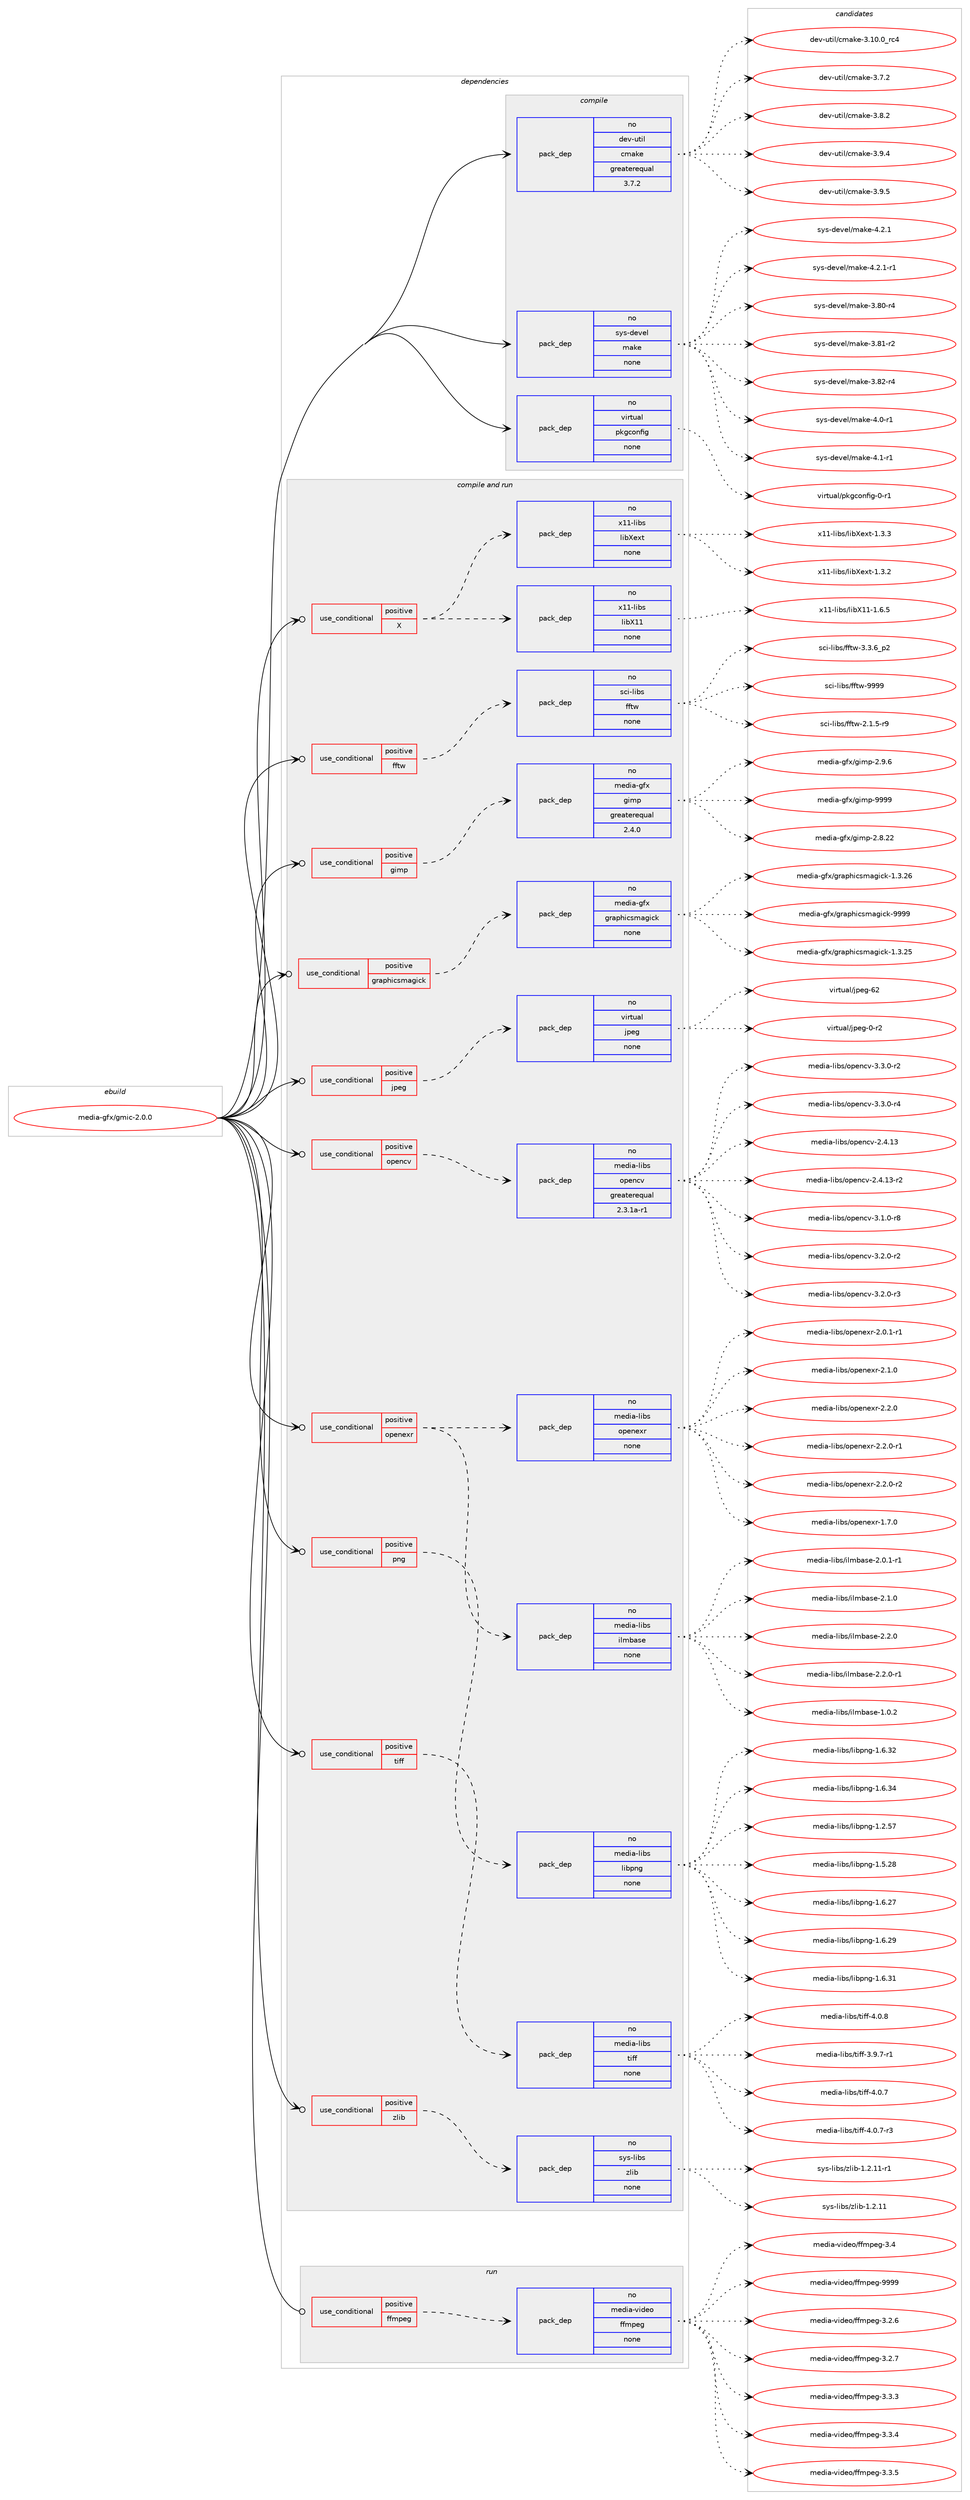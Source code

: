 digraph prolog {

# *************
# Graph options
# *************

newrank=true;
concentrate=true;
compound=true;
graph [rankdir=LR,fontname=Helvetica,fontsize=10,ranksep=1.5];#, ranksep=2.5, nodesep=0.2];
edge  [arrowhead=vee];
node  [fontname=Helvetica,fontsize=10];

# **********
# The ebuild
# **********

subgraph cluster_leftcol {
color=gray;
rank=same;
label=<<i>ebuild</i>>;
id [label="media-gfx/gmic-2.0.0", color=red, width=4, href="../media-gfx/gmic-2.0.0.svg"];
}

# ****************
# The dependencies
# ****************

subgraph cluster_midcol {
color=gray;
label=<<i>dependencies</i>>;
subgraph cluster_compile {
fillcolor="#eeeeee";
style=filled;
label=<<i>compile</i>>;
subgraph pack260733 {
dependency353600 [label=<<TABLE BORDER="0" CELLBORDER="1" CELLSPACING="0" CELLPADDING="4" WIDTH="220"><TR><TD ROWSPAN="6" CELLPADDING="30">pack_dep</TD></TR><TR><TD WIDTH="110">no</TD></TR><TR><TD>dev-util</TD></TR><TR><TD>cmake</TD></TR><TR><TD>greaterequal</TD></TR><TR><TD>3.7.2</TD></TR></TABLE>>, shape=none, color=blue];
}
id:e -> dependency353600:w [weight=20,style="solid",arrowhead="vee"];
subgraph pack260734 {
dependency353601 [label=<<TABLE BORDER="0" CELLBORDER="1" CELLSPACING="0" CELLPADDING="4" WIDTH="220"><TR><TD ROWSPAN="6" CELLPADDING="30">pack_dep</TD></TR><TR><TD WIDTH="110">no</TD></TR><TR><TD>sys-devel</TD></TR><TR><TD>make</TD></TR><TR><TD>none</TD></TR><TR><TD></TD></TR></TABLE>>, shape=none, color=blue];
}
id:e -> dependency353601:w [weight=20,style="solid",arrowhead="vee"];
subgraph pack260735 {
dependency353602 [label=<<TABLE BORDER="0" CELLBORDER="1" CELLSPACING="0" CELLPADDING="4" WIDTH="220"><TR><TD ROWSPAN="6" CELLPADDING="30">pack_dep</TD></TR><TR><TD WIDTH="110">no</TD></TR><TR><TD>virtual</TD></TR><TR><TD>pkgconfig</TD></TR><TR><TD>none</TD></TR><TR><TD></TD></TR></TABLE>>, shape=none, color=blue];
}
id:e -> dependency353602:w [weight=20,style="solid",arrowhead="vee"];
}
subgraph cluster_compileandrun {
fillcolor="#eeeeee";
style=filled;
label=<<i>compile and run</i>>;
subgraph cond87496 {
dependency353603 [label=<<TABLE BORDER="0" CELLBORDER="1" CELLSPACING="0" CELLPADDING="4"><TR><TD ROWSPAN="3" CELLPADDING="10">use_conditional</TD></TR><TR><TD>positive</TD></TR><TR><TD>X</TD></TR></TABLE>>, shape=none, color=red];
subgraph pack260736 {
dependency353604 [label=<<TABLE BORDER="0" CELLBORDER="1" CELLSPACING="0" CELLPADDING="4" WIDTH="220"><TR><TD ROWSPAN="6" CELLPADDING="30">pack_dep</TD></TR><TR><TD WIDTH="110">no</TD></TR><TR><TD>x11-libs</TD></TR><TR><TD>libX11</TD></TR><TR><TD>none</TD></TR><TR><TD></TD></TR></TABLE>>, shape=none, color=blue];
}
dependency353603:e -> dependency353604:w [weight=20,style="dashed",arrowhead="vee"];
subgraph pack260737 {
dependency353605 [label=<<TABLE BORDER="0" CELLBORDER="1" CELLSPACING="0" CELLPADDING="4" WIDTH="220"><TR><TD ROWSPAN="6" CELLPADDING="30">pack_dep</TD></TR><TR><TD WIDTH="110">no</TD></TR><TR><TD>x11-libs</TD></TR><TR><TD>libXext</TD></TR><TR><TD>none</TD></TR><TR><TD></TD></TR></TABLE>>, shape=none, color=blue];
}
dependency353603:e -> dependency353605:w [weight=20,style="dashed",arrowhead="vee"];
}
id:e -> dependency353603:w [weight=20,style="solid",arrowhead="odotvee"];
subgraph cond87497 {
dependency353606 [label=<<TABLE BORDER="0" CELLBORDER="1" CELLSPACING="0" CELLPADDING="4"><TR><TD ROWSPAN="3" CELLPADDING="10">use_conditional</TD></TR><TR><TD>positive</TD></TR><TR><TD>fftw</TD></TR></TABLE>>, shape=none, color=red];
subgraph pack260738 {
dependency353607 [label=<<TABLE BORDER="0" CELLBORDER="1" CELLSPACING="0" CELLPADDING="4" WIDTH="220"><TR><TD ROWSPAN="6" CELLPADDING="30">pack_dep</TD></TR><TR><TD WIDTH="110">no</TD></TR><TR><TD>sci-libs</TD></TR><TR><TD>fftw</TD></TR><TR><TD>none</TD></TR><TR><TD></TD></TR></TABLE>>, shape=none, color=blue];
}
dependency353606:e -> dependency353607:w [weight=20,style="dashed",arrowhead="vee"];
}
id:e -> dependency353606:w [weight=20,style="solid",arrowhead="odotvee"];
subgraph cond87498 {
dependency353608 [label=<<TABLE BORDER="0" CELLBORDER="1" CELLSPACING="0" CELLPADDING="4"><TR><TD ROWSPAN="3" CELLPADDING="10">use_conditional</TD></TR><TR><TD>positive</TD></TR><TR><TD>gimp</TD></TR></TABLE>>, shape=none, color=red];
subgraph pack260739 {
dependency353609 [label=<<TABLE BORDER="0" CELLBORDER="1" CELLSPACING="0" CELLPADDING="4" WIDTH="220"><TR><TD ROWSPAN="6" CELLPADDING="30">pack_dep</TD></TR><TR><TD WIDTH="110">no</TD></TR><TR><TD>media-gfx</TD></TR><TR><TD>gimp</TD></TR><TR><TD>greaterequal</TD></TR><TR><TD>2.4.0</TD></TR></TABLE>>, shape=none, color=blue];
}
dependency353608:e -> dependency353609:w [weight=20,style="dashed",arrowhead="vee"];
}
id:e -> dependency353608:w [weight=20,style="solid",arrowhead="odotvee"];
subgraph cond87499 {
dependency353610 [label=<<TABLE BORDER="0" CELLBORDER="1" CELLSPACING="0" CELLPADDING="4"><TR><TD ROWSPAN="3" CELLPADDING="10">use_conditional</TD></TR><TR><TD>positive</TD></TR><TR><TD>graphicsmagick</TD></TR></TABLE>>, shape=none, color=red];
subgraph pack260740 {
dependency353611 [label=<<TABLE BORDER="0" CELLBORDER="1" CELLSPACING="0" CELLPADDING="4" WIDTH="220"><TR><TD ROWSPAN="6" CELLPADDING="30">pack_dep</TD></TR><TR><TD WIDTH="110">no</TD></TR><TR><TD>media-gfx</TD></TR><TR><TD>graphicsmagick</TD></TR><TR><TD>none</TD></TR><TR><TD></TD></TR></TABLE>>, shape=none, color=blue];
}
dependency353610:e -> dependency353611:w [weight=20,style="dashed",arrowhead="vee"];
}
id:e -> dependency353610:w [weight=20,style="solid",arrowhead="odotvee"];
subgraph cond87500 {
dependency353612 [label=<<TABLE BORDER="0" CELLBORDER="1" CELLSPACING="0" CELLPADDING="4"><TR><TD ROWSPAN="3" CELLPADDING="10">use_conditional</TD></TR><TR><TD>positive</TD></TR><TR><TD>jpeg</TD></TR></TABLE>>, shape=none, color=red];
subgraph pack260741 {
dependency353613 [label=<<TABLE BORDER="0" CELLBORDER="1" CELLSPACING="0" CELLPADDING="4" WIDTH="220"><TR><TD ROWSPAN="6" CELLPADDING="30">pack_dep</TD></TR><TR><TD WIDTH="110">no</TD></TR><TR><TD>virtual</TD></TR><TR><TD>jpeg</TD></TR><TR><TD>none</TD></TR><TR><TD></TD></TR></TABLE>>, shape=none, color=blue];
}
dependency353612:e -> dependency353613:w [weight=20,style="dashed",arrowhead="vee"];
}
id:e -> dependency353612:w [weight=20,style="solid",arrowhead="odotvee"];
subgraph cond87501 {
dependency353614 [label=<<TABLE BORDER="0" CELLBORDER="1" CELLSPACING="0" CELLPADDING="4"><TR><TD ROWSPAN="3" CELLPADDING="10">use_conditional</TD></TR><TR><TD>positive</TD></TR><TR><TD>opencv</TD></TR></TABLE>>, shape=none, color=red];
subgraph pack260742 {
dependency353615 [label=<<TABLE BORDER="0" CELLBORDER="1" CELLSPACING="0" CELLPADDING="4" WIDTH="220"><TR><TD ROWSPAN="6" CELLPADDING="30">pack_dep</TD></TR><TR><TD WIDTH="110">no</TD></TR><TR><TD>media-libs</TD></TR><TR><TD>opencv</TD></TR><TR><TD>greaterequal</TD></TR><TR><TD>2.3.1a-r1</TD></TR></TABLE>>, shape=none, color=blue];
}
dependency353614:e -> dependency353615:w [weight=20,style="dashed",arrowhead="vee"];
}
id:e -> dependency353614:w [weight=20,style="solid",arrowhead="odotvee"];
subgraph cond87502 {
dependency353616 [label=<<TABLE BORDER="0" CELLBORDER="1" CELLSPACING="0" CELLPADDING="4"><TR><TD ROWSPAN="3" CELLPADDING="10">use_conditional</TD></TR><TR><TD>positive</TD></TR><TR><TD>openexr</TD></TR></TABLE>>, shape=none, color=red];
subgraph pack260743 {
dependency353617 [label=<<TABLE BORDER="0" CELLBORDER="1" CELLSPACING="0" CELLPADDING="4" WIDTH="220"><TR><TD ROWSPAN="6" CELLPADDING="30">pack_dep</TD></TR><TR><TD WIDTH="110">no</TD></TR><TR><TD>media-libs</TD></TR><TR><TD>ilmbase</TD></TR><TR><TD>none</TD></TR><TR><TD></TD></TR></TABLE>>, shape=none, color=blue];
}
dependency353616:e -> dependency353617:w [weight=20,style="dashed",arrowhead="vee"];
subgraph pack260744 {
dependency353618 [label=<<TABLE BORDER="0" CELLBORDER="1" CELLSPACING="0" CELLPADDING="4" WIDTH="220"><TR><TD ROWSPAN="6" CELLPADDING="30">pack_dep</TD></TR><TR><TD WIDTH="110">no</TD></TR><TR><TD>media-libs</TD></TR><TR><TD>openexr</TD></TR><TR><TD>none</TD></TR><TR><TD></TD></TR></TABLE>>, shape=none, color=blue];
}
dependency353616:e -> dependency353618:w [weight=20,style="dashed",arrowhead="vee"];
}
id:e -> dependency353616:w [weight=20,style="solid",arrowhead="odotvee"];
subgraph cond87503 {
dependency353619 [label=<<TABLE BORDER="0" CELLBORDER="1" CELLSPACING="0" CELLPADDING="4"><TR><TD ROWSPAN="3" CELLPADDING="10">use_conditional</TD></TR><TR><TD>positive</TD></TR><TR><TD>png</TD></TR></TABLE>>, shape=none, color=red];
subgraph pack260745 {
dependency353620 [label=<<TABLE BORDER="0" CELLBORDER="1" CELLSPACING="0" CELLPADDING="4" WIDTH="220"><TR><TD ROWSPAN="6" CELLPADDING="30">pack_dep</TD></TR><TR><TD WIDTH="110">no</TD></TR><TR><TD>media-libs</TD></TR><TR><TD>libpng</TD></TR><TR><TD>none</TD></TR><TR><TD></TD></TR></TABLE>>, shape=none, color=blue];
}
dependency353619:e -> dependency353620:w [weight=20,style="dashed",arrowhead="vee"];
}
id:e -> dependency353619:w [weight=20,style="solid",arrowhead="odotvee"];
subgraph cond87504 {
dependency353621 [label=<<TABLE BORDER="0" CELLBORDER="1" CELLSPACING="0" CELLPADDING="4"><TR><TD ROWSPAN="3" CELLPADDING="10">use_conditional</TD></TR><TR><TD>positive</TD></TR><TR><TD>tiff</TD></TR></TABLE>>, shape=none, color=red];
subgraph pack260746 {
dependency353622 [label=<<TABLE BORDER="0" CELLBORDER="1" CELLSPACING="0" CELLPADDING="4" WIDTH="220"><TR><TD ROWSPAN="6" CELLPADDING="30">pack_dep</TD></TR><TR><TD WIDTH="110">no</TD></TR><TR><TD>media-libs</TD></TR><TR><TD>tiff</TD></TR><TR><TD>none</TD></TR><TR><TD></TD></TR></TABLE>>, shape=none, color=blue];
}
dependency353621:e -> dependency353622:w [weight=20,style="dashed",arrowhead="vee"];
}
id:e -> dependency353621:w [weight=20,style="solid",arrowhead="odotvee"];
subgraph cond87505 {
dependency353623 [label=<<TABLE BORDER="0" CELLBORDER="1" CELLSPACING="0" CELLPADDING="4"><TR><TD ROWSPAN="3" CELLPADDING="10">use_conditional</TD></TR><TR><TD>positive</TD></TR><TR><TD>zlib</TD></TR></TABLE>>, shape=none, color=red];
subgraph pack260747 {
dependency353624 [label=<<TABLE BORDER="0" CELLBORDER="1" CELLSPACING="0" CELLPADDING="4" WIDTH="220"><TR><TD ROWSPAN="6" CELLPADDING="30">pack_dep</TD></TR><TR><TD WIDTH="110">no</TD></TR><TR><TD>sys-libs</TD></TR><TR><TD>zlib</TD></TR><TR><TD>none</TD></TR><TR><TD></TD></TR></TABLE>>, shape=none, color=blue];
}
dependency353623:e -> dependency353624:w [weight=20,style="dashed",arrowhead="vee"];
}
id:e -> dependency353623:w [weight=20,style="solid",arrowhead="odotvee"];
}
subgraph cluster_run {
fillcolor="#eeeeee";
style=filled;
label=<<i>run</i>>;
subgraph cond87506 {
dependency353625 [label=<<TABLE BORDER="0" CELLBORDER="1" CELLSPACING="0" CELLPADDING="4"><TR><TD ROWSPAN="3" CELLPADDING="10">use_conditional</TD></TR><TR><TD>positive</TD></TR><TR><TD>ffmpeg</TD></TR></TABLE>>, shape=none, color=red];
subgraph pack260748 {
dependency353626 [label=<<TABLE BORDER="0" CELLBORDER="1" CELLSPACING="0" CELLPADDING="4" WIDTH="220"><TR><TD ROWSPAN="6" CELLPADDING="30">pack_dep</TD></TR><TR><TD WIDTH="110">no</TD></TR><TR><TD>media-video</TD></TR><TR><TD>ffmpeg</TD></TR><TR><TD>none</TD></TR><TR><TD></TD></TR></TABLE>>, shape=none, color=blue];
}
dependency353625:e -> dependency353626:w [weight=20,style="dashed",arrowhead="vee"];
}
id:e -> dependency353625:w [weight=20,style="solid",arrowhead="odot"];
}
}

# **************
# The candidates
# **************

subgraph cluster_choices {
rank=same;
color=gray;
label=<<i>candidates</i>>;

subgraph choice260733 {
color=black;
nodesep=1;
choice1001011184511711610510847991099710710145514649484648951149952 [label="dev-util/cmake-3.10.0_rc4", color=red, width=4,href="../dev-util/cmake-3.10.0_rc4.svg"];
choice10010111845117116105108479910997107101455146554650 [label="dev-util/cmake-3.7.2", color=red, width=4,href="../dev-util/cmake-3.7.2.svg"];
choice10010111845117116105108479910997107101455146564650 [label="dev-util/cmake-3.8.2", color=red, width=4,href="../dev-util/cmake-3.8.2.svg"];
choice10010111845117116105108479910997107101455146574652 [label="dev-util/cmake-3.9.4", color=red, width=4,href="../dev-util/cmake-3.9.4.svg"];
choice10010111845117116105108479910997107101455146574653 [label="dev-util/cmake-3.9.5", color=red, width=4,href="../dev-util/cmake-3.9.5.svg"];
dependency353600:e -> choice1001011184511711610510847991099710710145514649484648951149952:w [style=dotted,weight="100"];
dependency353600:e -> choice10010111845117116105108479910997107101455146554650:w [style=dotted,weight="100"];
dependency353600:e -> choice10010111845117116105108479910997107101455146564650:w [style=dotted,weight="100"];
dependency353600:e -> choice10010111845117116105108479910997107101455146574652:w [style=dotted,weight="100"];
dependency353600:e -> choice10010111845117116105108479910997107101455146574653:w [style=dotted,weight="100"];
}
subgraph choice260734 {
color=black;
nodesep=1;
choice11512111545100101118101108471099710710145514656484511452 [label="sys-devel/make-3.80-r4", color=red, width=4,href="../sys-devel/make-3.80-r4.svg"];
choice11512111545100101118101108471099710710145514656494511450 [label="sys-devel/make-3.81-r2", color=red, width=4,href="../sys-devel/make-3.81-r2.svg"];
choice11512111545100101118101108471099710710145514656504511452 [label="sys-devel/make-3.82-r4", color=red, width=4,href="../sys-devel/make-3.82-r4.svg"];
choice115121115451001011181011084710997107101455246484511449 [label="sys-devel/make-4.0-r1", color=red, width=4,href="../sys-devel/make-4.0-r1.svg"];
choice115121115451001011181011084710997107101455246494511449 [label="sys-devel/make-4.1-r1", color=red, width=4,href="../sys-devel/make-4.1-r1.svg"];
choice115121115451001011181011084710997107101455246504649 [label="sys-devel/make-4.2.1", color=red, width=4,href="../sys-devel/make-4.2.1.svg"];
choice1151211154510010111810110847109971071014552465046494511449 [label="sys-devel/make-4.2.1-r1", color=red, width=4,href="../sys-devel/make-4.2.1-r1.svg"];
dependency353601:e -> choice11512111545100101118101108471099710710145514656484511452:w [style=dotted,weight="100"];
dependency353601:e -> choice11512111545100101118101108471099710710145514656494511450:w [style=dotted,weight="100"];
dependency353601:e -> choice11512111545100101118101108471099710710145514656504511452:w [style=dotted,weight="100"];
dependency353601:e -> choice115121115451001011181011084710997107101455246484511449:w [style=dotted,weight="100"];
dependency353601:e -> choice115121115451001011181011084710997107101455246494511449:w [style=dotted,weight="100"];
dependency353601:e -> choice115121115451001011181011084710997107101455246504649:w [style=dotted,weight="100"];
dependency353601:e -> choice1151211154510010111810110847109971071014552465046494511449:w [style=dotted,weight="100"];
}
subgraph choice260735 {
color=black;
nodesep=1;
choice11810511411611797108471121071039911111010210510345484511449 [label="virtual/pkgconfig-0-r1", color=red, width=4,href="../virtual/pkgconfig-0-r1.svg"];
dependency353602:e -> choice11810511411611797108471121071039911111010210510345484511449:w [style=dotted,weight="100"];
}
subgraph choice260736 {
color=black;
nodesep=1;
choice120494945108105981154710810598884949454946544653 [label="x11-libs/libX11-1.6.5", color=red, width=4,href="../x11-libs/libX11-1.6.5.svg"];
dependency353604:e -> choice120494945108105981154710810598884949454946544653:w [style=dotted,weight="100"];
}
subgraph choice260737 {
color=black;
nodesep=1;
choice12049494510810598115471081059888101120116454946514650 [label="x11-libs/libXext-1.3.2", color=red, width=4,href="../x11-libs/libXext-1.3.2.svg"];
choice12049494510810598115471081059888101120116454946514651 [label="x11-libs/libXext-1.3.3", color=red, width=4,href="../x11-libs/libXext-1.3.3.svg"];
dependency353605:e -> choice12049494510810598115471081059888101120116454946514650:w [style=dotted,weight="100"];
dependency353605:e -> choice12049494510810598115471081059888101120116454946514651:w [style=dotted,weight="100"];
}
subgraph choice260738 {
color=black;
nodesep=1;
choice115991054510810598115471021021161194550464946534511457 [label="sci-libs/fftw-2.1.5-r9", color=red, width=4,href="../sci-libs/fftw-2.1.5-r9.svg"];
choice115991054510810598115471021021161194551465146549511250 [label="sci-libs/fftw-3.3.6_p2", color=red, width=4,href="../sci-libs/fftw-3.3.6_p2.svg"];
choice115991054510810598115471021021161194557575757 [label="sci-libs/fftw-9999", color=red, width=4,href="../sci-libs/fftw-9999.svg"];
dependency353607:e -> choice115991054510810598115471021021161194550464946534511457:w [style=dotted,weight="100"];
dependency353607:e -> choice115991054510810598115471021021161194551465146549511250:w [style=dotted,weight="100"];
dependency353607:e -> choice115991054510810598115471021021161194557575757:w [style=dotted,weight="100"];
}
subgraph choice260739 {
color=black;
nodesep=1;
choice10910110010597451031021204710310510911245504656465050 [label="media-gfx/gimp-2.8.22", color=red, width=4,href="../media-gfx/gimp-2.8.22.svg"];
choice109101100105974510310212047103105109112455046574654 [label="media-gfx/gimp-2.9.6", color=red, width=4,href="../media-gfx/gimp-2.9.6.svg"];
choice1091011001059745103102120471031051091124557575757 [label="media-gfx/gimp-9999", color=red, width=4,href="../media-gfx/gimp-9999.svg"];
dependency353609:e -> choice10910110010597451031021204710310510911245504656465050:w [style=dotted,weight="100"];
dependency353609:e -> choice109101100105974510310212047103105109112455046574654:w [style=dotted,weight="100"];
dependency353609:e -> choice1091011001059745103102120471031051091124557575757:w [style=dotted,weight="100"];
}
subgraph choice260740 {
color=black;
nodesep=1;
choice1091011001059745103102120471031149711210410599115109971031059910745494651465053 [label="media-gfx/graphicsmagick-1.3.25", color=red, width=4,href="../media-gfx/graphicsmagick-1.3.25.svg"];
choice1091011001059745103102120471031149711210410599115109971031059910745494651465054 [label="media-gfx/graphicsmagick-1.3.26", color=red, width=4,href="../media-gfx/graphicsmagick-1.3.26.svg"];
choice109101100105974510310212047103114971121041059911510997103105991074557575757 [label="media-gfx/graphicsmagick-9999", color=red, width=4,href="../media-gfx/graphicsmagick-9999.svg"];
dependency353611:e -> choice1091011001059745103102120471031149711210410599115109971031059910745494651465053:w [style=dotted,weight="100"];
dependency353611:e -> choice1091011001059745103102120471031149711210410599115109971031059910745494651465054:w [style=dotted,weight="100"];
dependency353611:e -> choice109101100105974510310212047103114971121041059911510997103105991074557575757:w [style=dotted,weight="100"];
}
subgraph choice260741 {
color=black;
nodesep=1;
choice118105114116117971084710611210110345484511450 [label="virtual/jpeg-0-r2", color=red, width=4,href="../virtual/jpeg-0-r2.svg"];
choice1181051141161179710847106112101103455450 [label="virtual/jpeg-62", color=red, width=4,href="../virtual/jpeg-62.svg"];
dependency353613:e -> choice118105114116117971084710611210110345484511450:w [style=dotted,weight="100"];
dependency353613:e -> choice1181051141161179710847106112101103455450:w [style=dotted,weight="100"];
}
subgraph choice260742 {
color=black;
nodesep=1;
choice109101100105974510810598115471111121011109911845504652464951 [label="media-libs/opencv-2.4.13", color=red, width=4,href="../media-libs/opencv-2.4.13.svg"];
choice1091011001059745108105981154711111210111099118455046524649514511450 [label="media-libs/opencv-2.4.13-r2", color=red, width=4,href="../media-libs/opencv-2.4.13-r2.svg"];
choice10910110010597451081059811547111112101110991184551464946484511456 [label="media-libs/opencv-3.1.0-r8", color=red, width=4,href="../media-libs/opencv-3.1.0-r8.svg"];
choice10910110010597451081059811547111112101110991184551465046484511450 [label="media-libs/opencv-3.2.0-r2", color=red, width=4,href="../media-libs/opencv-3.2.0-r2.svg"];
choice10910110010597451081059811547111112101110991184551465046484511451 [label="media-libs/opencv-3.2.0-r3", color=red, width=4,href="../media-libs/opencv-3.2.0-r3.svg"];
choice10910110010597451081059811547111112101110991184551465146484511450 [label="media-libs/opencv-3.3.0-r2", color=red, width=4,href="../media-libs/opencv-3.3.0-r2.svg"];
choice10910110010597451081059811547111112101110991184551465146484511452 [label="media-libs/opencv-3.3.0-r4", color=red, width=4,href="../media-libs/opencv-3.3.0-r4.svg"];
dependency353615:e -> choice109101100105974510810598115471111121011109911845504652464951:w [style=dotted,weight="100"];
dependency353615:e -> choice1091011001059745108105981154711111210111099118455046524649514511450:w [style=dotted,weight="100"];
dependency353615:e -> choice10910110010597451081059811547111112101110991184551464946484511456:w [style=dotted,weight="100"];
dependency353615:e -> choice10910110010597451081059811547111112101110991184551465046484511450:w [style=dotted,weight="100"];
dependency353615:e -> choice10910110010597451081059811547111112101110991184551465046484511451:w [style=dotted,weight="100"];
dependency353615:e -> choice10910110010597451081059811547111112101110991184551465146484511450:w [style=dotted,weight="100"];
dependency353615:e -> choice10910110010597451081059811547111112101110991184551465146484511452:w [style=dotted,weight="100"];
}
subgraph choice260743 {
color=black;
nodesep=1;
choice109101100105974510810598115471051081099897115101454946484650 [label="media-libs/ilmbase-1.0.2", color=red, width=4,href="../media-libs/ilmbase-1.0.2.svg"];
choice1091011001059745108105981154710510810998971151014550464846494511449 [label="media-libs/ilmbase-2.0.1-r1", color=red, width=4,href="../media-libs/ilmbase-2.0.1-r1.svg"];
choice109101100105974510810598115471051081099897115101455046494648 [label="media-libs/ilmbase-2.1.0", color=red, width=4,href="../media-libs/ilmbase-2.1.0.svg"];
choice109101100105974510810598115471051081099897115101455046504648 [label="media-libs/ilmbase-2.2.0", color=red, width=4,href="../media-libs/ilmbase-2.2.0.svg"];
choice1091011001059745108105981154710510810998971151014550465046484511449 [label="media-libs/ilmbase-2.2.0-r1", color=red, width=4,href="../media-libs/ilmbase-2.2.0-r1.svg"];
dependency353617:e -> choice109101100105974510810598115471051081099897115101454946484650:w [style=dotted,weight="100"];
dependency353617:e -> choice1091011001059745108105981154710510810998971151014550464846494511449:w [style=dotted,weight="100"];
dependency353617:e -> choice109101100105974510810598115471051081099897115101455046494648:w [style=dotted,weight="100"];
dependency353617:e -> choice109101100105974510810598115471051081099897115101455046504648:w [style=dotted,weight="100"];
dependency353617:e -> choice1091011001059745108105981154710510810998971151014550465046484511449:w [style=dotted,weight="100"];
}
subgraph choice260744 {
color=black;
nodesep=1;
choice10910110010597451081059811547111112101110101120114454946554648 [label="media-libs/openexr-1.7.0", color=red, width=4,href="../media-libs/openexr-1.7.0.svg"];
choice109101100105974510810598115471111121011101011201144550464846494511449 [label="media-libs/openexr-2.0.1-r1", color=red, width=4,href="../media-libs/openexr-2.0.1-r1.svg"];
choice10910110010597451081059811547111112101110101120114455046494648 [label="media-libs/openexr-2.1.0", color=red, width=4,href="../media-libs/openexr-2.1.0.svg"];
choice10910110010597451081059811547111112101110101120114455046504648 [label="media-libs/openexr-2.2.0", color=red, width=4,href="../media-libs/openexr-2.2.0.svg"];
choice109101100105974510810598115471111121011101011201144550465046484511449 [label="media-libs/openexr-2.2.0-r1", color=red, width=4,href="../media-libs/openexr-2.2.0-r1.svg"];
choice109101100105974510810598115471111121011101011201144550465046484511450 [label="media-libs/openexr-2.2.0-r2", color=red, width=4,href="../media-libs/openexr-2.2.0-r2.svg"];
dependency353618:e -> choice10910110010597451081059811547111112101110101120114454946554648:w [style=dotted,weight="100"];
dependency353618:e -> choice109101100105974510810598115471111121011101011201144550464846494511449:w [style=dotted,weight="100"];
dependency353618:e -> choice10910110010597451081059811547111112101110101120114455046494648:w [style=dotted,weight="100"];
dependency353618:e -> choice10910110010597451081059811547111112101110101120114455046504648:w [style=dotted,weight="100"];
dependency353618:e -> choice109101100105974510810598115471111121011101011201144550465046484511449:w [style=dotted,weight="100"];
dependency353618:e -> choice109101100105974510810598115471111121011101011201144550465046484511450:w [style=dotted,weight="100"];
}
subgraph choice260745 {
color=black;
nodesep=1;
choice109101100105974510810598115471081059811211010345494650465355 [label="media-libs/libpng-1.2.57", color=red, width=4,href="../media-libs/libpng-1.2.57.svg"];
choice109101100105974510810598115471081059811211010345494653465056 [label="media-libs/libpng-1.5.28", color=red, width=4,href="../media-libs/libpng-1.5.28.svg"];
choice109101100105974510810598115471081059811211010345494654465055 [label="media-libs/libpng-1.6.27", color=red, width=4,href="../media-libs/libpng-1.6.27.svg"];
choice109101100105974510810598115471081059811211010345494654465057 [label="media-libs/libpng-1.6.29", color=red, width=4,href="../media-libs/libpng-1.6.29.svg"];
choice109101100105974510810598115471081059811211010345494654465149 [label="media-libs/libpng-1.6.31", color=red, width=4,href="../media-libs/libpng-1.6.31.svg"];
choice109101100105974510810598115471081059811211010345494654465150 [label="media-libs/libpng-1.6.32", color=red, width=4,href="../media-libs/libpng-1.6.32.svg"];
choice109101100105974510810598115471081059811211010345494654465152 [label="media-libs/libpng-1.6.34", color=red, width=4,href="../media-libs/libpng-1.6.34.svg"];
dependency353620:e -> choice109101100105974510810598115471081059811211010345494650465355:w [style=dotted,weight="100"];
dependency353620:e -> choice109101100105974510810598115471081059811211010345494653465056:w [style=dotted,weight="100"];
dependency353620:e -> choice109101100105974510810598115471081059811211010345494654465055:w [style=dotted,weight="100"];
dependency353620:e -> choice109101100105974510810598115471081059811211010345494654465057:w [style=dotted,weight="100"];
dependency353620:e -> choice109101100105974510810598115471081059811211010345494654465149:w [style=dotted,weight="100"];
dependency353620:e -> choice109101100105974510810598115471081059811211010345494654465150:w [style=dotted,weight="100"];
dependency353620:e -> choice109101100105974510810598115471081059811211010345494654465152:w [style=dotted,weight="100"];
}
subgraph choice260746 {
color=black;
nodesep=1;
choice109101100105974510810598115471161051021024551465746554511449 [label="media-libs/tiff-3.9.7-r1", color=red, width=4,href="../media-libs/tiff-3.9.7-r1.svg"];
choice10910110010597451081059811547116105102102455246484655 [label="media-libs/tiff-4.0.7", color=red, width=4,href="../media-libs/tiff-4.0.7.svg"];
choice109101100105974510810598115471161051021024552464846554511451 [label="media-libs/tiff-4.0.7-r3", color=red, width=4,href="../media-libs/tiff-4.0.7-r3.svg"];
choice10910110010597451081059811547116105102102455246484656 [label="media-libs/tiff-4.0.8", color=red, width=4,href="../media-libs/tiff-4.0.8.svg"];
dependency353622:e -> choice109101100105974510810598115471161051021024551465746554511449:w [style=dotted,weight="100"];
dependency353622:e -> choice10910110010597451081059811547116105102102455246484655:w [style=dotted,weight="100"];
dependency353622:e -> choice109101100105974510810598115471161051021024552464846554511451:w [style=dotted,weight="100"];
dependency353622:e -> choice10910110010597451081059811547116105102102455246484656:w [style=dotted,weight="100"];
}
subgraph choice260747 {
color=black;
nodesep=1;
choice1151211154510810598115471221081059845494650464949 [label="sys-libs/zlib-1.2.11", color=red, width=4,href="../sys-libs/zlib-1.2.11.svg"];
choice11512111545108105981154712210810598454946504649494511449 [label="sys-libs/zlib-1.2.11-r1", color=red, width=4,href="../sys-libs/zlib-1.2.11-r1.svg"];
dependency353624:e -> choice1151211154510810598115471221081059845494650464949:w [style=dotted,weight="100"];
dependency353624:e -> choice11512111545108105981154712210810598454946504649494511449:w [style=dotted,weight="100"];
}
subgraph choice260748 {
color=black;
nodesep=1;
choice109101100105974511810510010111147102102109112101103455146504654 [label="media-video/ffmpeg-3.2.6", color=red, width=4,href="../media-video/ffmpeg-3.2.6.svg"];
choice109101100105974511810510010111147102102109112101103455146504655 [label="media-video/ffmpeg-3.2.7", color=red, width=4,href="../media-video/ffmpeg-3.2.7.svg"];
choice109101100105974511810510010111147102102109112101103455146514651 [label="media-video/ffmpeg-3.3.3", color=red, width=4,href="../media-video/ffmpeg-3.3.3.svg"];
choice109101100105974511810510010111147102102109112101103455146514652 [label="media-video/ffmpeg-3.3.4", color=red, width=4,href="../media-video/ffmpeg-3.3.4.svg"];
choice109101100105974511810510010111147102102109112101103455146514653 [label="media-video/ffmpeg-3.3.5", color=red, width=4,href="../media-video/ffmpeg-3.3.5.svg"];
choice10910110010597451181051001011114710210210911210110345514652 [label="media-video/ffmpeg-3.4", color=red, width=4,href="../media-video/ffmpeg-3.4.svg"];
choice1091011001059745118105100101111471021021091121011034557575757 [label="media-video/ffmpeg-9999", color=red, width=4,href="../media-video/ffmpeg-9999.svg"];
dependency353626:e -> choice109101100105974511810510010111147102102109112101103455146504654:w [style=dotted,weight="100"];
dependency353626:e -> choice109101100105974511810510010111147102102109112101103455146504655:w [style=dotted,weight="100"];
dependency353626:e -> choice109101100105974511810510010111147102102109112101103455146514651:w [style=dotted,weight="100"];
dependency353626:e -> choice109101100105974511810510010111147102102109112101103455146514652:w [style=dotted,weight="100"];
dependency353626:e -> choice109101100105974511810510010111147102102109112101103455146514653:w [style=dotted,weight="100"];
dependency353626:e -> choice10910110010597451181051001011114710210210911210110345514652:w [style=dotted,weight="100"];
dependency353626:e -> choice1091011001059745118105100101111471021021091121011034557575757:w [style=dotted,weight="100"];
}
}

}

